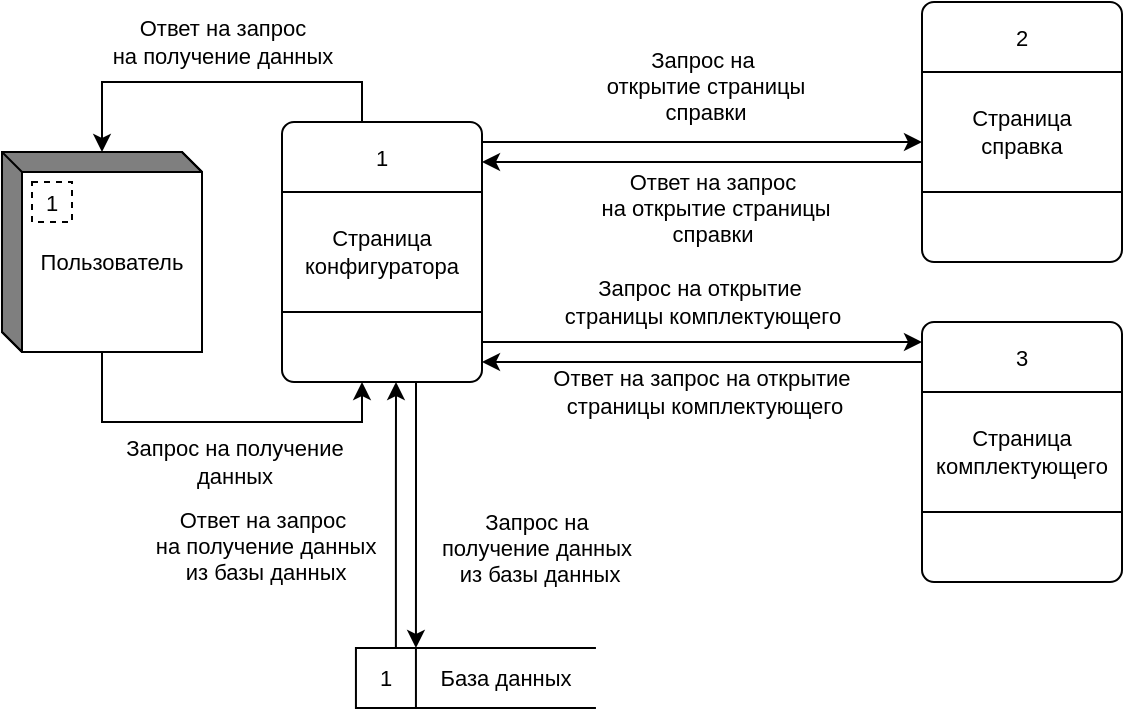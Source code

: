 <mxfile version="21.3.7" type="device">
  <diagram id="j3G8GEhaGC0Xtx2mRpjR" name="Страница 1">
    <mxGraphModel dx="819" dy="455" grid="1" gridSize="10" guides="1" tooltips="1" connect="1" arrows="1" fold="1" page="1" pageScale="1" pageWidth="827" pageHeight="1169" math="0" shadow="0">
      <root>
        <mxCell id="0" />
        <mxCell id="1" parent="0" />
        <mxCell id="YmiAbXI7jD6PEAlmj7Fb-1" value="" style="html=1;dashed=0;whitespace=wrap;shape=mxgraph.dfd.externalEntity;fontSize=11;" parent="1" vertex="1">
          <mxGeometry x="90" y="225" width="100" height="100" as="geometry" />
        </mxCell>
        <mxCell id="YmiAbXI7jD6PEAlmj7Fb-2" value="1" style="autosize=1;part=1;resizable=0;strokeColor=inherit;fillColor=inherit;gradientColor=inherit;dashed=1;labelBackgroundColor=none;fontSize=11;" parent="YmiAbXI7jD6PEAlmj7Fb-1" vertex="1">
          <mxGeometry width="20" height="20" relative="1" as="geometry">
            <mxPoint x="15" y="15" as="offset" />
          </mxGeometry>
        </mxCell>
        <mxCell id="YmiAbXI7jD6PEAlmj7Fb-3" value="Пользователь" style="text;html=1;strokeColor=none;fillColor=none;align=center;verticalAlign=middle;whiteSpace=wrap;rounded=0;labelBackgroundColor=none;fontSize=11;" parent="YmiAbXI7jD6PEAlmj7Fb-1" vertex="1">
          <mxGeometry x="10" y="10" width="90" height="90" as="geometry" />
        </mxCell>
        <mxCell id="YmiAbXI7jD6PEAlmj7Fb-4" value="" style="group;labelBackgroundColor=none;fontSize=11;" parent="1" vertex="1" connectable="0">
          <mxGeometry x="230" y="210" width="100" height="130" as="geometry" />
        </mxCell>
        <mxCell id="YmiAbXI7jD6PEAlmj7Fb-5" value="" style="rounded=1;whiteSpace=wrap;html=1;arcSize=6;labelBackgroundColor=none;fontSize=11;" parent="YmiAbXI7jD6PEAlmj7Fb-4" vertex="1">
          <mxGeometry width="100" height="130" as="geometry" />
        </mxCell>
        <mxCell id="YmiAbXI7jD6PEAlmj7Fb-6" value="Страница конфигуратора" style="rounded=0;whiteSpace=wrap;html=1;labelBackgroundColor=none;fontSize=11;" parent="YmiAbXI7jD6PEAlmj7Fb-4" vertex="1">
          <mxGeometry y="35" width="100" height="60" as="geometry" />
        </mxCell>
        <mxCell id="YmiAbXI7jD6PEAlmj7Fb-7" value="1" style="text;html=1;strokeColor=none;fillColor=none;align=center;verticalAlign=middle;whiteSpace=wrap;rounded=0;labelBackgroundColor=none;fontSize=11;" parent="YmiAbXI7jD6PEAlmj7Fb-4" vertex="1">
          <mxGeometry width="100" height="35" as="geometry" />
        </mxCell>
        <mxCell id="YmiAbXI7jD6PEAlmj7Fb-8" value="" style="endArrow=classic;html=1;rounded=0;edgeStyle=orthogonalEdgeStyle;labelBackgroundColor=none;fontSize=11;" parent="1" source="YmiAbXI7jD6PEAlmj7Fb-5" target="YmiAbXI7jD6PEAlmj7Fb-1" edge="1">
          <mxGeometry width="50" height="50" relative="1" as="geometry">
            <mxPoint x="240" y="140" as="sourcePoint" />
            <mxPoint x="290" y="90" as="targetPoint" />
            <Array as="points">
              <mxPoint x="270" y="190" />
              <mxPoint x="140" y="190" />
            </Array>
          </mxGeometry>
        </mxCell>
        <mxCell id="YmiAbXI7jD6PEAlmj7Fb-9" value="Ответ на запрос &lt;br style=&quot;font-size: 11px;&quot;&gt;на&amp;nbsp;получение данных" style="edgeLabel;html=1;align=center;verticalAlign=middle;resizable=0;points=[];labelBackgroundColor=none;fontSize=11;" parent="YmiAbXI7jD6PEAlmj7Fb-8" vertex="1" connectable="0">
          <mxGeometry x="0.064" y="-2" relative="1" as="geometry">
            <mxPoint x="8" y="-18" as="offset" />
          </mxGeometry>
        </mxCell>
        <mxCell id="YmiAbXI7jD6PEAlmj7Fb-10" value="" style="endArrow=classic;html=1;rounded=0;edgeStyle=orthogonalEdgeStyle;labelBackgroundColor=none;fontSize=11;" parent="1" source="YmiAbXI7jD6PEAlmj7Fb-3" target="YmiAbXI7jD6PEAlmj7Fb-5" edge="1">
          <mxGeometry width="50" height="50" relative="1" as="geometry">
            <mxPoint x="130" y="326" as="sourcePoint" />
            <mxPoint x="160" y="360" as="targetPoint" />
            <Array as="points">
              <mxPoint x="140" y="360" />
              <mxPoint x="270" y="360" />
            </Array>
          </mxGeometry>
        </mxCell>
        <mxCell id="YmiAbXI7jD6PEAlmj7Fb-11" value="Запрос на получение &lt;br style=&quot;font-size: 11px;&quot;&gt;данных" style="edgeLabel;html=1;align=center;verticalAlign=middle;resizable=0;points=[];labelBackgroundColor=none;fontSize=11;" parent="YmiAbXI7jD6PEAlmj7Fb-10" vertex="1" connectable="0">
          <mxGeometry x="-0.053" relative="1" as="geometry">
            <mxPoint x="13" y="20" as="offset" />
          </mxGeometry>
        </mxCell>
        <mxCell id="YmiAbXI7jD6PEAlmj7Fb-28" value="" style="group;labelBackgroundColor=none;fontSize=11;" parent="1" vertex="1" connectable="0">
          <mxGeometry x="266.97" y="473" width="120" height="30" as="geometry" />
        </mxCell>
        <mxCell id="YmiAbXI7jD6PEAlmj7Fb-29" value="" style="html=1;dashed=0;whitespace=wrap;shape=mxgraph.dfd.dataStoreID;align=left;spacingLeft=3;points=[[0,0],[0.5,0],[1,0],[0,0.5],[1,0.5],[0,1],[0.5,1],[1,1]];labelBackgroundColor=none;fontSize=11;" parent="YmiAbXI7jD6PEAlmj7Fb-28" vertex="1">
          <mxGeometry width="120" height="30" as="geometry" />
        </mxCell>
        <mxCell id="YmiAbXI7jD6PEAlmj7Fb-30" value="1" style="text;html=1;strokeColor=none;fillColor=none;align=center;verticalAlign=middle;whiteSpace=wrap;rounded=0;labelBackgroundColor=none;fontSize=11;" parent="YmiAbXI7jD6PEAlmj7Fb-28" vertex="1">
          <mxGeometry width="30" height="30" as="geometry" />
        </mxCell>
        <mxCell id="YmiAbXI7jD6PEAlmj7Fb-31" value="База данных" style="text;html=1;strokeColor=none;fillColor=none;align=center;verticalAlign=middle;whiteSpace=wrap;rounded=0;labelBackgroundColor=none;fontSize=11;" parent="YmiAbXI7jD6PEAlmj7Fb-28" vertex="1">
          <mxGeometry x="30" width="90" height="30" as="geometry" />
        </mxCell>
        <mxCell id="YmiAbXI7jD6PEAlmj7Fb-38" value="" style="group;labelBackgroundColor=none;fontSize=11;" parent="1" vertex="1" connectable="0">
          <mxGeometry x="550" y="310" width="100" height="130" as="geometry" />
        </mxCell>
        <mxCell id="YmiAbXI7jD6PEAlmj7Fb-39" value="" style="rounded=1;whiteSpace=wrap;html=1;arcSize=6;labelBackgroundColor=none;fontSize=11;" parent="YmiAbXI7jD6PEAlmj7Fb-38" vertex="1">
          <mxGeometry width="100" height="130" as="geometry" />
        </mxCell>
        <mxCell id="YmiAbXI7jD6PEAlmj7Fb-40" value="Страница &lt;br style=&quot;font-size: 11px&quot;&gt;комплектующего" style="rounded=0;whiteSpace=wrap;html=1;labelBackgroundColor=none;fontSize=11;" parent="YmiAbXI7jD6PEAlmj7Fb-38" vertex="1">
          <mxGeometry y="35" width="100" height="60" as="geometry" />
        </mxCell>
        <mxCell id="YmiAbXI7jD6PEAlmj7Fb-41" value="3" style="text;html=1;strokeColor=none;fillColor=none;align=center;verticalAlign=middle;whiteSpace=wrap;rounded=0;labelBackgroundColor=none;fontSize=11;" parent="YmiAbXI7jD6PEAlmj7Fb-38" vertex="1">
          <mxGeometry width="100" height="35" as="geometry" />
        </mxCell>
        <mxCell id="YmiAbXI7jD6PEAlmj7Fb-74" style="edgeStyle=orthogonalEdgeStyle;rounded=0;orthogonalLoop=1;jettySize=auto;html=1;labelBackgroundColor=none;fontSize=11;" parent="1" source="YmiAbXI7jD6PEAlmj7Fb-5" target="YmiAbXI7jD6PEAlmj7Fb-39" edge="1">
          <mxGeometry relative="1" as="geometry">
            <Array as="points">
              <mxPoint x="390" y="320" />
              <mxPoint x="390" y="320" />
            </Array>
            <mxPoint x="350" y="245" as="sourcePoint" />
            <mxPoint x="500" y="245" as="targetPoint" />
          </mxGeometry>
        </mxCell>
        <mxCell id="LeY558yqj4jP3QvOZhzr-55" value="Запрос на открытие&amp;nbsp;&lt;br style=&quot;font-size: 11px&quot;&gt;страницы комплектующего" style="edgeLabel;html=1;align=center;verticalAlign=middle;resizable=0;points=[];labelBackgroundColor=none;fontSize=11;" parent="YmiAbXI7jD6PEAlmj7Fb-74" vertex="1" connectable="0">
          <mxGeometry x="0.506" y="-2" relative="1" as="geometry">
            <mxPoint x="-56" y="-22" as="offset" />
          </mxGeometry>
        </mxCell>
        <mxCell id="YmiAbXI7jD6PEAlmj7Fb-75" style="edgeStyle=orthogonalEdgeStyle;rounded=0;orthogonalLoop=1;jettySize=auto;html=1;labelBackgroundColor=none;fontSize=11;" parent="1" source="YmiAbXI7jD6PEAlmj7Fb-39" target="YmiAbXI7jD6PEAlmj7Fb-5" edge="1">
          <mxGeometry relative="1" as="geometry">
            <Array as="points">
              <mxPoint x="400" y="330" />
              <mxPoint x="400" y="330" />
            </Array>
            <mxPoint x="480" y="300" as="sourcePoint" />
            <mxPoint x="330" y="300" as="targetPoint" />
          </mxGeometry>
        </mxCell>
        <mxCell id="LeY558yqj4jP3QvOZhzr-56" value="Ответ на запрос на открытие&amp;nbsp;&lt;br&gt;страницы комплектующего" style="edgeLabel;html=1;align=center;verticalAlign=middle;resizable=0;points=[];labelBackgroundColor=none;fontSize=11;" parent="YmiAbXI7jD6PEAlmj7Fb-75" vertex="1" connectable="0">
          <mxGeometry x="-0.75" relative="1" as="geometry">
            <mxPoint x="-82" y="15" as="offset" />
          </mxGeometry>
        </mxCell>
        <mxCell id="t7qs_g3I-LSiULPjAvXZ-29" style="edgeStyle=orthogonalEdgeStyle;rounded=0;orthogonalLoop=1;jettySize=auto;html=1;labelBackgroundColor=none;fontSize=11;" parent="1" source="YmiAbXI7jD6PEAlmj7Fb-5" target="PUCR_23TChLp5byAQiUz-9" edge="1">
          <mxGeometry relative="1" as="geometry">
            <Array as="points">
              <mxPoint x="370" y="220" />
              <mxPoint x="370" y="220" />
            </Array>
            <mxPoint x="290" y="210" as="sourcePoint" />
            <mxPoint x="580" y="150" as="targetPoint" />
          </mxGeometry>
        </mxCell>
        <mxCell id="LeY558yqj4jP3QvOZhzr-15" value="Запрос на&lt;br style=&quot;font-size: 11px;&quot;&gt;&amp;nbsp;открытие страницы&lt;br style=&quot;font-size: 11px;&quot;&gt;&amp;nbsp;справки" style="edgeLabel;html=1;align=center;verticalAlign=middle;resizable=0;points=[];labelBackgroundColor=none;fontSize=11;" parent="t7qs_g3I-LSiULPjAvXZ-29" vertex="1" connectable="0">
          <mxGeometry x="0.021" y="-1" relative="1" as="geometry">
            <mxPoint x="-3" y="-29" as="offset" />
          </mxGeometry>
        </mxCell>
        <mxCell id="t7qs_g3I-LSiULPjAvXZ-30" style="edgeStyle=orthogonalEdgeStyle;rounded=0;orthogonalLoop=1;jettySize=auto;html=1;labelBackgroundColor=none;fontSize=11;" parent="1" source="PUCR_23TChLp5byAQiUz-9" target="YmiAbXI7jD6PEAlmj7Fb-5" edge="1">
          <mxGeometry relative="1" as="geometry">
            <Array as="points">
              <mxPoint x="390" y="230" />
              <mxPoint x="390" y="230" />
            </Array>
            <mxPoint x="720" y="-30" as="sourcePoint" />
            <mxPoint x="320" y="110" as="targetPoint" />
          </mxGeometry>
        </mxCell>
        <mxCell id="LeY558yqj4jP3QvOZhzr-16" value="Ответ на запрос&lt;br style=&quot;font-size: 11px;&quot;&gt;&amp;nbsp;на открытие страницы&lt;br style=&quot;font-size: 11px;&quot;&gt;справки" style="edgeLabel;html=1;align=center;verticalAlign=middle;resizable=0;points=[];labelBackgroundColor=none;fontSize=11;" parent="t7qs_g3I-LSiULPjAvXZ-30" vertex="1" connectable="0">
          <mxGeometry x="-0.131" y="2" relative="1" as="geometry">
            <mxPoint x="-10" y="21" as="offset" />
          </mxGeometry>
        </mxCell>
        <mxCell id="t7qs_g3I-LSiULPjAvXZ-36" style="edgeStyle=orthogonalEdgeStyle;rounded=0;orthogonalLoop=1;jettySize=auto;html=1;labelBackgroundColor=none;fontSize=11;" parent="1" source="YmiAbXI7jD6PEAlmj7Fb-30" edge="1">
          <mxGeometry relative="1" as="geometry">
            <Array as="points">
              <mxPoint x="286.97" y="390" />
              <mxPoint x="286.97" y="390" />
            </Array>
            <mxPoint x="286.999" y="340" as="targetPoint" />
          </mxGeometry>
        </mxCell>
        <mxCell id="LeY558yqj4jP3QvOZhzr-24" value="Ответ на запрос&lt;br style=&quot;font-size: 11px;&quot;&gt;&amp;nbsp;на получение данных&lt;br style=&quot;font-size: 11px;&quot;&gt;&amp;nbsp;из базы данных" style="edgeLabel;html=1;align=center;verticalAlign=middle;resizable=0;points=[];labelBackgroundColor=none;fontSize=11;" parent="t7qs_g3I-LSiULPjAvXZ-36" vertex="1" connectable="0">
          <mxGeometry x="0.378" y="1" relative="1" as="geometry">
            <mxPoint x="-66" y="40" as="offset" />
          </mxGeometry>
        </mxCell>
        <mxCell id="LeY558yqj4jP3QvOZhzr-27" style="edgeStyle=orthogonalEdgeStyle;rounded=0;orthogonalLoop=1;jettySize=auto;html=1;labelBackgroundColor=none;fontSize=11;" parent="1" target="YmiAbXI7jD6PEAlmj7Fb-30" edge="1">
          <mxGeometry relative="1" as="geometry">
            <Array as="points">
              <mxPoint x="296.97" y="410" />
              <mxPoint x="296.97" y="410" />
            </Array>
            <mxPoint x="296.999" y="340" as="sourcePoint" />
          </mxGeometry>
        </mxCell>
        <mxCell id="LeY558yqj4jP3QvOZhzr-30" value="Запрос на &lt;br style=&quot;font-size: 11px;&quot;&gt;получение данных&lt;br style=&quot;font-size: 11px;&quot;&gt;&amp;nbsp;из базы данных" style="edgeLabel;html=1;align=center;verticalAlign=middle;resizable=0;points=[];labelBackgroundColor=none;fontSize=11;" parent="LeY558yqj4jP3QvOZhzr-27" vertex="1" connectable="0">
          <mxGeometry x="-0.079" y="-3" relative="1" as="geometry">
            <mxPoint x="63" y="22" as="offset" />
          </mxGeometry>
        </mxCell>
        <mxCell id="PUCR_23TChLp5byAQiUz-8" value="" style="group;labelBackgroundColor=none;fontSize=11;" parent="1" vertex="1" connectable="0">
          <mxGeometry x="550" y="150" width="100" height="130" as="geometry" />
        </mxCell>
        <mxCell id="PUCR_23TChLp5byAQiUz-9" value="" style="rounded=1;whiteSpace=wrap;html=1;arcSize=6;labelBackgroundColor=none;fontSize=11;" parent="PUCR_23TChLp5byAQiUz-8" vertex="1">
          <mxGeometry width="100" height="130" as="geometry" />
        </mxCell>
        <mxCell id="PUCR_23TChLp5byAQiUz-10" value="Страница&lt;br style=&quot;font-size: 11px;&quot;&gt;справка" style="rounded=0;whiteSpace=wrap;html=1;labelBackgroundColor=none;fontSize=11;" parent="PUCR_23TChLp5byAQiUz-8" vertex="1">
          <mxGeometry y="35" width="100" height="60" as="geometry" />
        </mxCell>
        <mxCell id="PUCR_23TChLp5byAQiUz-11" value="2" style="text;html=1;strokeColor=none;fillColor=none;align=center;verticalAlign=middle;whiteSpace=wrap;rounded=0;labelBackgroundColor=none;fontSize=11;" parent="PUCR_23TChLp5byAQiUz-8" vertex="1">
          <mxGeometry width="100" height="35" as="geometry" />
        </mxCell>
      </root>
    </mxGraphModel>
  </diagram>
</mxfile>
